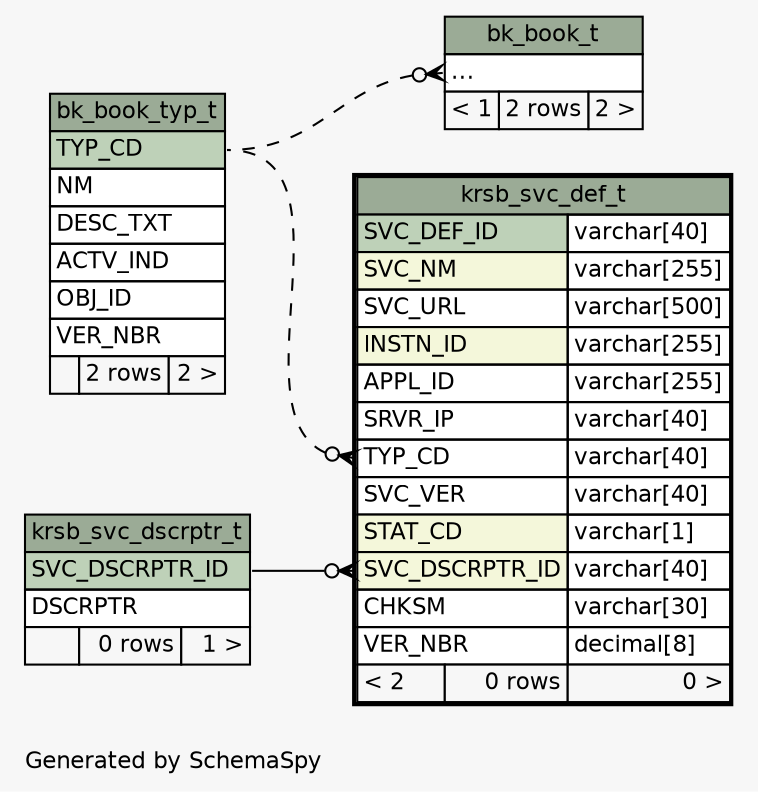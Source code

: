 // dot 2.28.0 on Mac OS X 10.7.2
// SchemaSpy rev 590
digraph "impliedTwoDegreesRelationshipsDiagram" {
  graph [
    rankdir="RL"
    bgcolor="#f7f7f7"
    label="\nGenerated by SchemaSpy"
    labeljust="l"
    nodesep="0.18"
    ranksep="0.46"
    fontname="Helvetica"
    fontsize="11"
  ];
  node [
    fontname="Helvetica"
    fontsize="11"
    shape="plaintext"
  ];
  edge [
    arrowsize="0.8"
  ];
  "bk_book_t":"elipses":w -> "bk_book_typ_t":"TYP_CD":e [arrowhead=none dir=back arrowtail=crowodot style=dashed];
  "krsb_svc_def_t":"SVC_DSCRPTR_ID":w -> "krsb_svc_dscrptr_t":"SVC_DSCRPTR_ID":e [arrowhead=none dir=back arrowtail=crowodot];
  "krsb_svc_def_t":"TYP_CD":w -> "bk_book_typ_t":"TYP_CD":e [arrowhead=none dir=back arrowtail=crowodot style=dashed];
  "bk_book_t" [
    label=<
    <TABLE BORDER="0" CELLBORDER="1" CELLSPACING="0" BGCOLOR="#ffffff">
      <TR><TD COLSPAN="3" BGCOLOR="#9bab96" ALIGN="CENTER">bk_book_t</TD></TR>
      <TR><TD PORT="elipses" COLSPAN="3" ALIGN="LEFT">...</TD></TR>
      <TR><TD ALIGN="LEFT" BGCOLOR="#f7f7f7">&lt; 1</TD><TD ALIGN="RIGHT" BGCOLOR="#f7f7f7">2 rows</TD><TD ALIGN="RIGHT" BGCOLOR="#f7f7f7">2 &gt;</TD></TR>
    </TABLE>>
    URL="bk_book_t.html"
    tooltip="bk_book_t"
  ];
  "bk_book_typ_t" [
    label=<
    <TABLE BORDER="0" CELLBORDER="1" CELLSPACING="0" BGCOLOR="#ffffff">
      <TR><TD COLSPAN="3" BGCOLOR="#9bab96" ALIGN="CENTER">bk_book_typ_t</TD></TR>
      <TR><TD PORT="TYP_CD" COLSPAN="3" BGCOLOR="#bed1b8" ALIGN="LEFT">TYP_CD</TD></TR>
      <TR><TD PORT="NM" COLSPAN="3" ALIGN="LEFT">NM</TD></TR>
      <TR><TD PORT="DESC_TXT" COLSPAN="3" ALIGN="LEFT">DESC_TXT</TD></TR>
      <TR><TD PORT="ACTV_IND" COLSPAN="3" ALIGN="LEFT">ACTV_IND</TD></TR>
      <TR><TD PORT="OBJ_ID" COLSPAN="3" ALIGN="LEFT">OBJ_ID</TD></TR>
      <TR><TD PORT="VER_NBR" COLSPAN="3" ALIGN="LEFT">VER_NBR</TD></TR>
      <TR><TD ALIGN="LEFT" BGCOLOR="#f7f7f7">  </TD><TD ALIGN="RIGHT" BGCOLOR="#f7f7f7">2 rows</TD><TD ALIGN="RIGHT" BGCOLOR="#f7f7f7">2 &gt;</TD></TR>
    </TABLE>>
    URL="bk_book_typ_t.html"
    tooltip="bk_book_typ_t"
  ];
  "krsb_svc_def_t" [
    label=<
    <TABLE BORDER="2" CELLBORDER="1" CELLSPACING="0" BGCOLOR="#ffffff">
      <TR><TD COLSPAN="3" BGCOLOR="#9bab96" ALIGN="CENTER">krsb_svc_def_t</TD></TR>
      <TR><TD PORT="SVC_DEF_ID" COLSPAN="2" BGCOLOR="#bed1b8" ALIGN="LEFT">SVC_DEF_ID</TD><TD PORT="SVC_DEF_ID.type" ALIGN="LEFT">varchar[40]</TD></TR>
      <TR><TD PORT="SVC_NM" COLSPAN="2" BGCOLOR="#f4f7da" ALIGN="LEFT">SVC_NM</TD><TD PORT="SVC_NM.type" ALIGN="LEFT">varchar[255]</TD></TR>
      <TR><TD PORT="SVC_URL" COLSPAN="2" ALIGN="LEFT">SVC_URL</TD><TD PORT="SVC_URL.type" ALIGN="LEFT">varchar[500]</TD></TR>
      <TR><TD PORT="INSTN_ID" COLSPAN="2" BGCOLOR="#f4f7da" ALIGN="LEFT">INSTN_ID</TD><TD PORT="INSTN_ID.type" ALIGN="LEFT">varchar[255]</TD></TR>
      <TR><TD PORT="APPL_ID" COLSPAN="2" ALIGN="LEFT">APPL_ID</TD><TD PORT="APPL_ID.type" ALIGN="LEFT">varchar[255]</TD></TR>
      <TR><TD PORT="SRVR_IP" COLSPAN="2" ALIGN="LEFT">SRVR_IP</TD><TD PORT="SRVR_IP.type" ALIGN="LEFT">varchar[40]</TD></TR>
      <TR><TD PORT="TYP_CD" COLSPAN="2" ALIGN="LEFT">TYP_CD</TD><TD PORT="TYP_CD.type" ALIGN="LEFT">varchar[40]</TD></TR>
      <TR><TD PORT="SVC_VER" COLSPAN="2" ALIGN="LEFT">SVC_VER</TD><TD PORT="SVC_VER.type" ALIGN="LEFT">varchar[40]</TD></TR>
      <TR><TD PORT="STAT_CD" COLSPAN="2" BGCOLOR="#f4f7da" ALIGN="LEFT">STAT_CD</TD><TD PORT="STAT_CD.type" ALIGN="LEFT">varchar[1]</TD></TR>
      <TR><TD PORT="SVC_DSCRPTR_ID" COLSPAN="2" BGCOLOR="#f4f7da" ALIGN="LEFT">SVC_DSCRPTR_ID</TD><TD PORT="SVC_DSCRPTR_ID.type" ALIGN="LEFT">varchar[40]</TD></TR>
      <TR><TD PORT="CHKSM" COLSPAN="2" ALIGN="LEFT">CHKSM</TD><TD PORT="CHKSM.type" ALIGN="LEFT">varchar[30]</TD></TR>
      <TR><TD PORT="VER_NBR" COLSPAN="2" ALIGN="LEFT">VER_NBR</TD><TD PORT="VER_NBR.type" ALIGN="LEFT">decimal[8]</TD></TR>
      <TR><TD ALIGN="LEFT" BGCOLOR="#f7f7f7">&lt; 2</TD><TD ALIGN="RIGHT" BGCOLOR="#f7f7f7">0 rows</TD><TD ALIGN="RIGHT" BGCOLOR="#f7f7f7">0 &gt;</TD></TR>
    </TABLE>>
    URL="krsb_svc_def_t.html"
    tooltip="krsb_svc_def_t"
  ];
  "krsb_svc_dscrptr_t" [
    label=<
    <TABLE BORDER="0" CELLBORDER="1" CELLSPACING="0" BGCOLOR="#ffffff">
      <TR><TD COLSPAN="3" BGCOLOR="#9bab96" ALIGN="CENTER">krsb_svc_dscrptr_t</TD></TR>
      <TR><TD PORT="SVC_DSCRPTR_ID" COLSPAN="3" BGCOLOR="#bed1b8" ALIGN="LEFT">SVC_DSCRPTR_ID</TD></TR>
      <TR><TD PORT="DSCRPTR" COLSPAN="3" ALIGN="LEFT">DSCRPTR</TD></TR>
      <TR><TD ALIGN="LEFT" BGCOLOR="#f7f7f7">  </TD><TD ALIGN="RIGHT" BGCOLOR="#f7f7f7">0 rows</TD><TD ALIGN="RIGHT" BGCOLOR="#f7f7f7">1 &gt;</TD></TR>
    </TABLE>>
    URL="krsb_svc_dscrptr_t.html"
    tooltip="krsb_svc_dscrptr_t"
  ];
}
